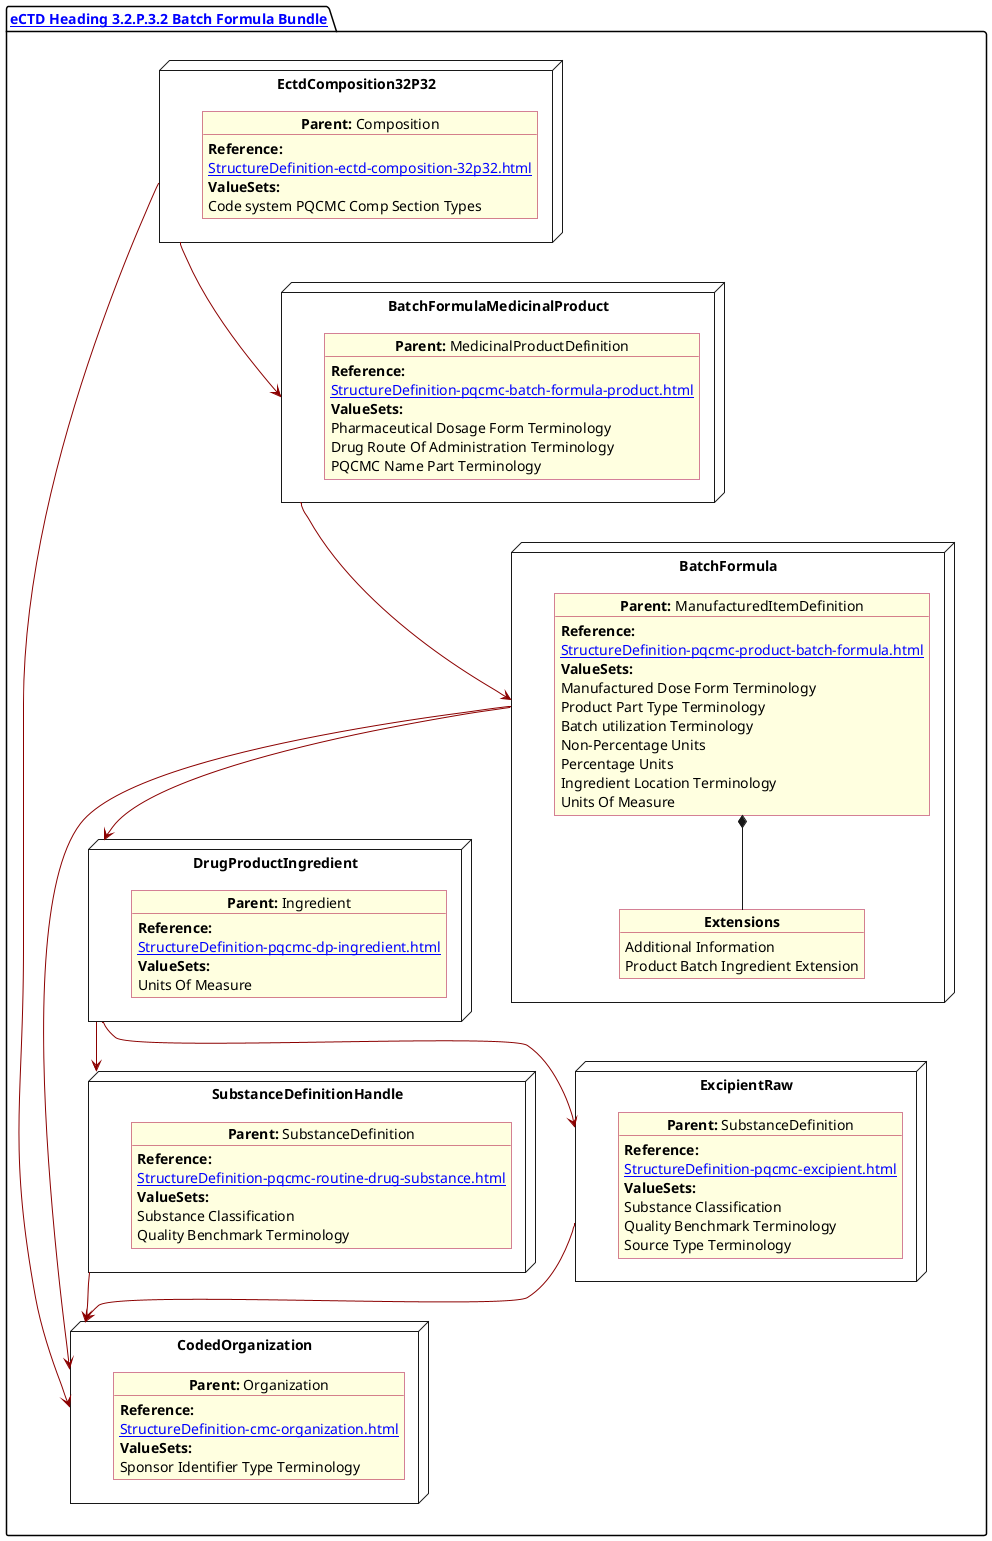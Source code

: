 @startuml BatchForm
allowmixing
'Mixed model of use case and object
skinparam svgDimensionStyle false
skinparam ObjectBackgroundColor LightYellow
skinparam ObjectBorderColor #A80036
skinparam activityDiamondBorderColor #A80036
skinparam activityDiamondBackgroundColor lawnGreen
skinparam ClassBorderThickness 4

package "[[StructureDefinition-cmc-ectd-document-32p32.html eCTD Heading 3.2.P.3.2 Batch Formula Bundle]]" as NODES {


  node "EctdComposition32P32" as N1 { 
      object "**Parent:** Composition" as obj1 {
                   **Reference:**
      [[StructureDefinition-ectd-composition-32p32.html]]
      **ValueSets:**
  Code system PQCMC Comp Section Types
    }
     
}
node "CodedOrganization" as NSO { 
      object "**Parent:** Organization" as objAu {
        **Reference:**
      [[StructureDefinition-cmc-organization.html]]
        **ValueSets:**
        Sponsor Identifier Type Terminology 
    }
}

node "DrugProductIngredient" as NNgred { 
      object "**Parent:** Ingredient" as obj10 {
             **Reference:**
      [[StructureDefinition-pqcmc-dp-ingredient.html]]
        **ValueSets:**
        Units Of Measure    
      }      

}

node "SubstanceDefinitionHandle" as NNS { 
      object "**Parent:** SubstanceDefinition" as obj4 {
                   **Reference:**
      [[StructureDefinition-pqcmc-routine-drug-substance.html]]
                **ValueSets:**
                Substance Classification
                Quality Benchmark Terminology
      }  
}

node "ExcipientRaw" as NNSEx { 
      object "**Parent:** SubstanceDefinition" as obj42 {
                   **Reference:**
      [[StructureDefinition-pqcmc-excipient.html]]
                **ValueSets:**
                Substance Classification
                Quality Benchmark Terminology
                Source Type Terminology
      }  
}

node "BatchFormulaMedicinalProduct" as NN2 { 
      object "**Parent:** MedicinalProductDefinition" as obj32 {
                   **Reference:**
      [[StructureDefinition-pqcmc-batch-formula-product.html]]
          **ValueSets:**
           Pharmaceutical Dosage Form Terminology
          Drug Route Of Administration Terminology
          PQCMC Name Part Terminology
      }
}

node "BatchFormula" as NN { 
      object "**Parent:** ManufacturedItemDefinition" as obj3 {
         **Reference:**
      [[StructureDefinition-pqcmc-product-batch-formula.html]]
        **ValueSets:**
        Manufactured Dose Form Terminology
        Product Part Type Terminology 
        Batch utilization Terminology
        Non-Percentage Units
        Percentage Units
        Ingredient Location Terminology
        Units Of Measure

      } 
      object "**Extensions**" as objExs2 {
        Additional Information
        Product Batch Ingredient Extension
}

 obj3 *-- objExs2     
}
N1 -[#darkred]--> NSO   
N1 -[#darkred]-> NN2
NNS -[#darkred]-> NSO
NN -[#darkred]-> NSO
NN -[#darkred]-> NNgred
NN2 -[#darkred]-> NN
NNgred -[#darkred]-> NNS
NNgred -[#darkred]->NNSEx
NNSEx -[#darkred]-> NSO
}
@enduml